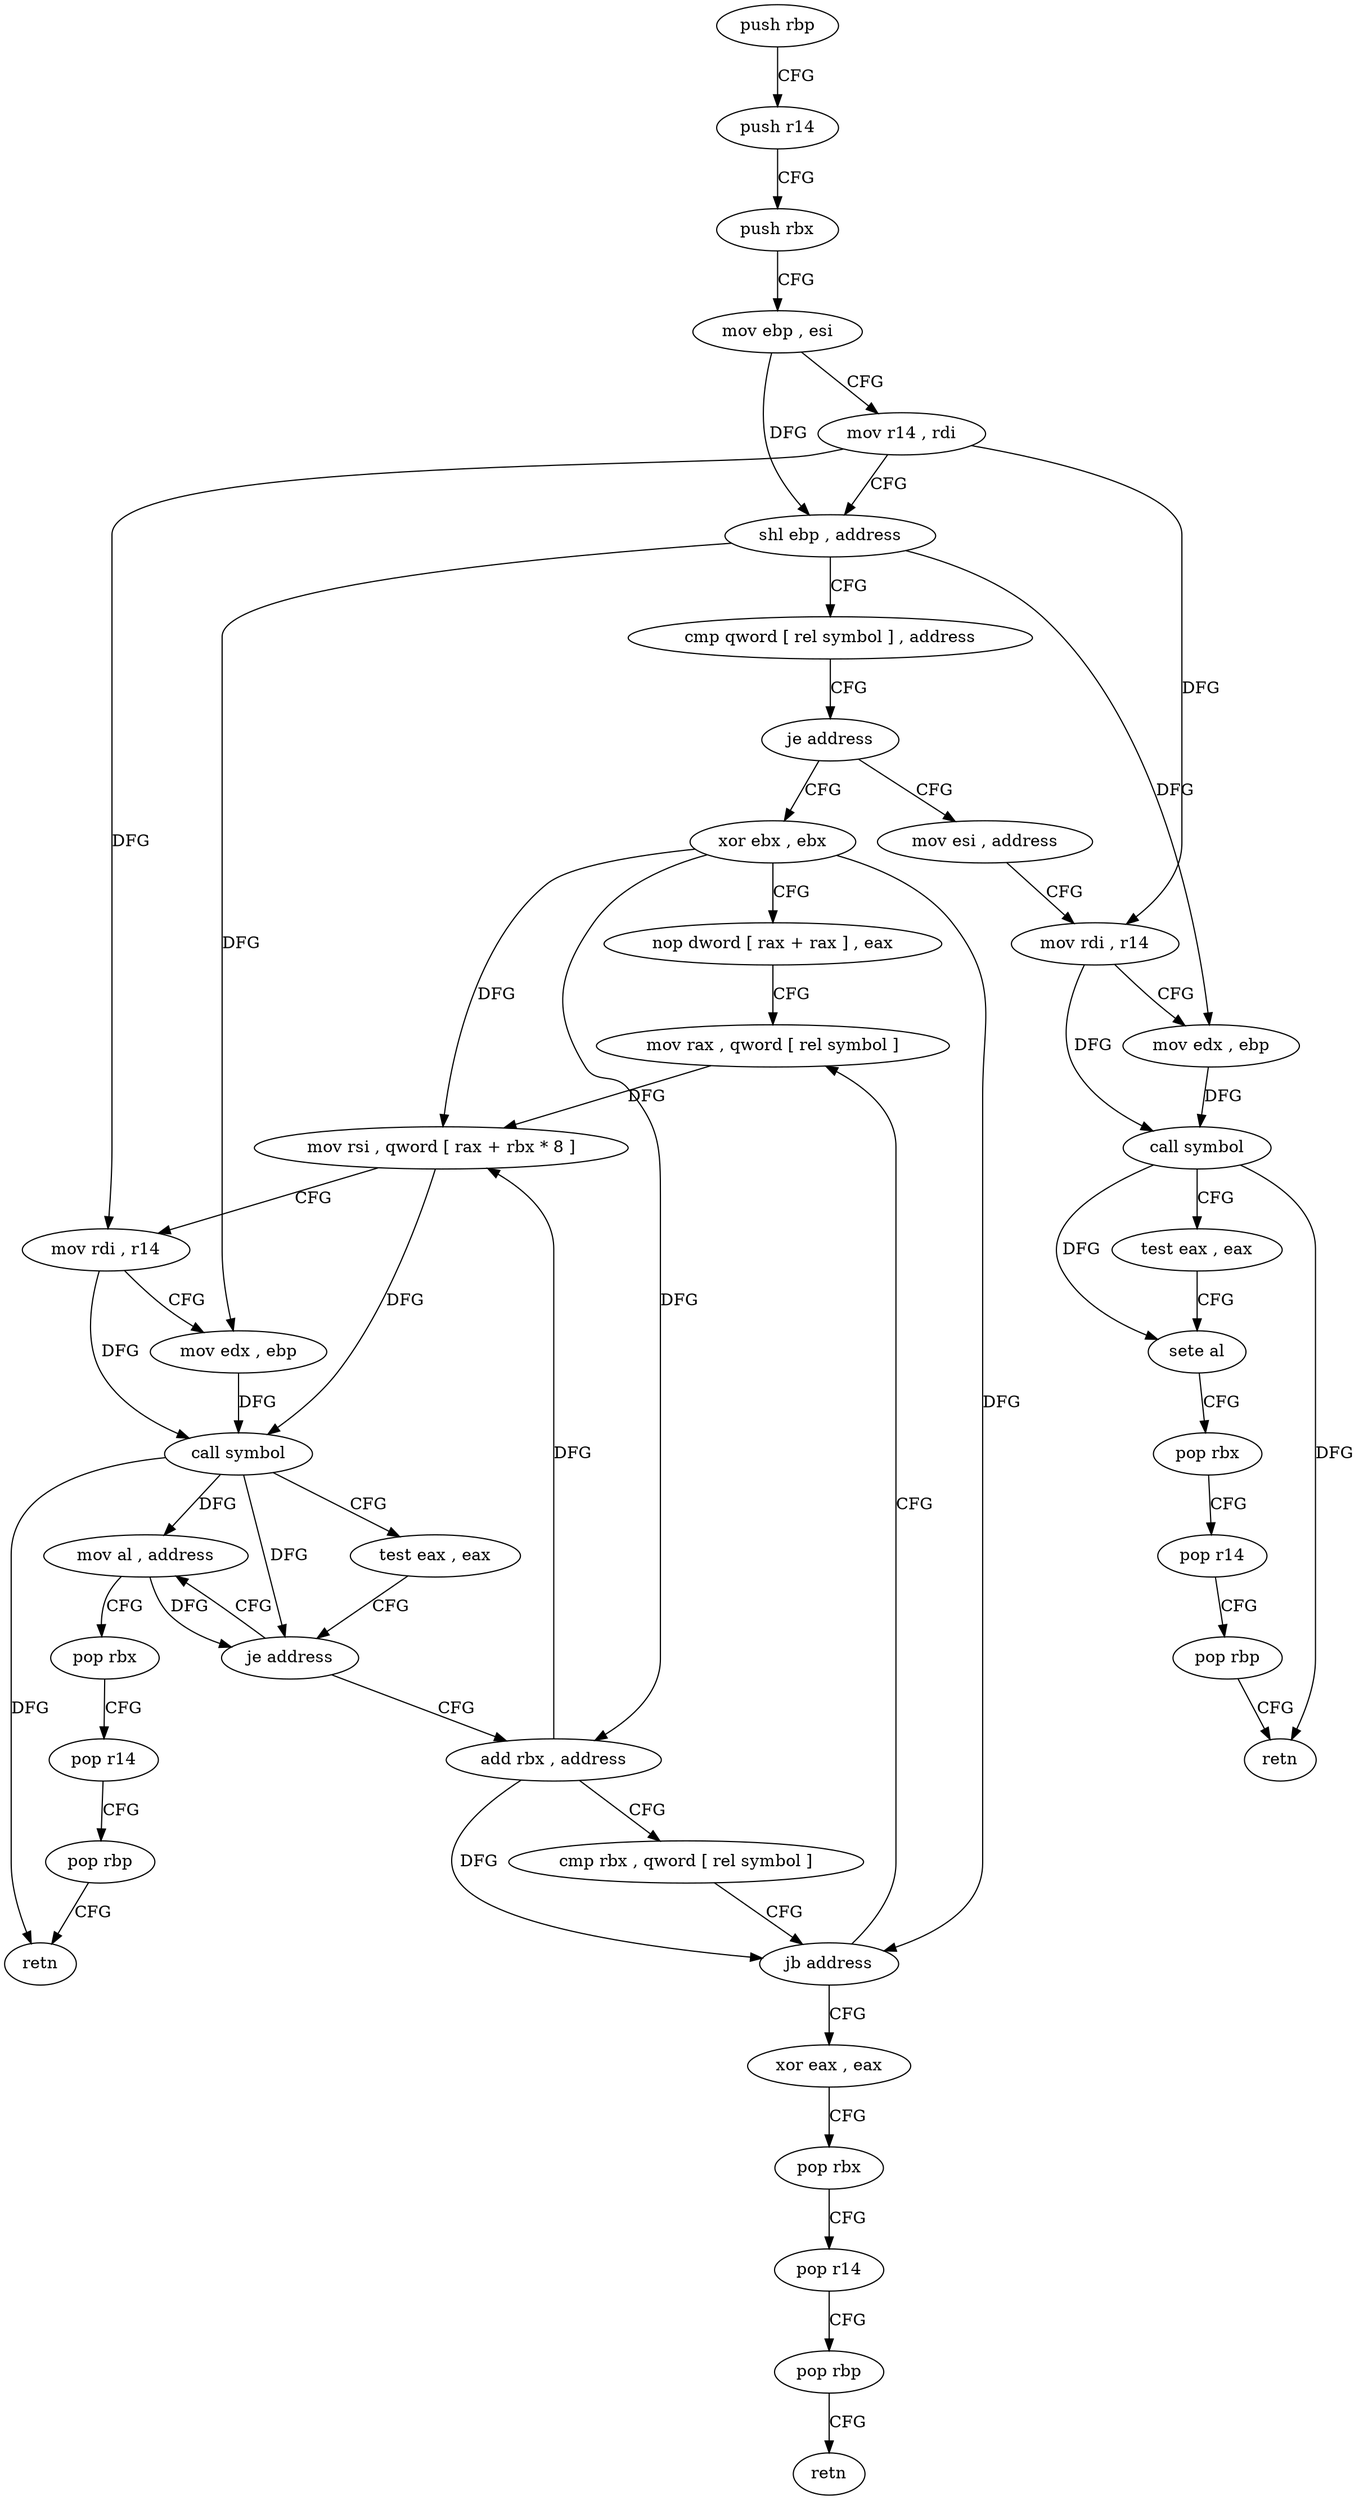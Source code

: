 digraph "func" {
"4218768" [label = "push rbp" ]
"4218769" [label = "push r14" ]
"4218771" [label = "push rbx" ]
"4218772" [label = "mov ebp , esi" ]
"4218774" [label = "mov r14 , rdi" ]
"4218777" [label = "shl ebp , address" ]
"4218780" [label = "cmp qword [ rel symbol ] , address" ]
"4218788" [label = "je address" ]
"4218845" [label = "mov esi , address" ]
"4218790" [label = "xor ebx , ebx" ]
"4218850" [label = "mov rdi , r14" ]
"4218853" [label = "mov edx , ebp" ]
"4218855" [label = "call symbol" ]
"4218860" [label = "test eax , eax" ]
"4218862" [label = "sete al" ]
"4218865" [label = "pop rbx" ]
"4218866" [label = "pop r14" ]
"4218868" [label = "pop rbp" ]
"4218869" [label = "retn" ]
"4218792" [label = "nop dword [ rax + rax ] , eax" ]
"4218800" [label = "mov rax , qword [ rel symbol ]" ]
"4218870" [label = "mov al , address" ]
"4218872" [label = "pop rbx" ]
"4218873" [label = "pop r14" ]
"4218875" [label = "pop rbp" ]
"4218876" [label = "retn" ]
"4218825" [label = "add rbx , address" ]
"4218829" [label = "cmp rbx , qword [ rel symbol ]" ]
"4218836" [label = "jb address" ]
"4218838" [label = "xor eax , eax" ]
"4218807" [label = "mov rsi , qword [ rax + rbx * 8 ]" ]
"4218811" [label = "mov rdi , r14" ]
"4218814" [label = "mov edx , ebp" ]
"4218816" [label = "call symbol" ]
"4218821" [label = "test eax , eax" ]
"4218823" [label = "je address" ]
"4218840" [label = "pop rbx" ]
"4218841" [label = "pop r14" ]
"4218843" [label = "pop rbp" ]
"4218844" [label = "retn" ]
"4218768" -> "4218769" [ label = "CFG" ]
"4218769" -> "4218771" [ label = "CFG" ]
"4218771" -> "4218772" [ label = "CFG" ]
"4218772" -> "4218774" [ label = "CFG" ]
"4218772" -> "4218777" [ label = "DFG" ]
"4218774" -> "4218777" [ label = "CFG" ]
"4218774" -> "4218850" [ label = "DFG" ]
"4218774" -> "4218811" [ label = "DFG" ]
"4218777" -> "4218780" [ label = "CFG" ]
"4218777" -> "4218853" [ label = "DFG" ]
"4218777" -> "4218814" [ label = "DFG" ]
"4218780" -> "4218788" [ label = "CFG" ]
"4218788" -> "4218845" [ label = "CFG" ]
"4218788" -> "4218790" [ label = "CFG" ]
"4218845" -> "4218850" [ label = "CFG" ]
"4218790" -> "4218792" [ label = "CFG" ]
"4218790" -> "4218807" [ label = "DFG" ]
"4218790" -> "4218825" [ label = "DFG" ]
"4218790" -> "4218836" [ label = "DFG" ]
"4218850" -> "4218853" [ label = "CFG" ]
"4218850" -> "4218855" [ label = "DFG" ]
"4218853" -> "4218855" [ label = "DFG" ]
"4218855" -> "4218860" [ label = "CFG" ]
"4218855" -> "4218862" [ label = "DFG" ]
"4218855" -> "4218869" [ label = "DFG" ]
"4218860" -> "4218862" [ label = "CFG" ]
"4218862" -> "4218865" [ label = "CFG" ]
"4218865" -> "4218866" [ label = "CFG" ]
"4218866" -> "4218868" [ label = "CFG" ]
"4218868" -> "4218869" [ label = "CFG" ]
"4218792" -> "4218800" [ label = "CFG" ]
"4218800" -> "4218807" [ label = "DFG" ]
"4218870" -> "4218872" [ label = "CFG" ]
"4218870" -> "4218823" [ label = "DFG" ]
"4218872" -> "4218873" [ label = "CFG" ]
"4218873" -> "4218875" [ label = "CFG" ]
"4218875" -> "4218876" [ label = "CFG" ]
"4218825" -> "4218829" [ label = "CFG" ]
"4218825" -> "4218807" [ label = "DFG" ]
"4218825" -> "4218836" [ label = "DFG" ]
"4218829" -> "4218836" [ label = "CFG" ]
"4218836" -> "4218800" [ label = "CFG" ]
"4218836" -> "4218838" [ label = "CFG" ]
"4218838" -> "4218840" [ label = "CFG" ]
"4218807" -> "4218811" [ label = "CFG" ]
"4218807" -> "4218816" [ label = "DFG" ]
"4218811" -> "4218814" [ label = "CFG" ]
"4218811" -> "4218816" [ label = "DFG" ]
"4218814" -> "4218816" [ label = "DFG" ]
"4218816" -> "4218821" [ label = "CFG" ]
"4218816" -> "4218823" [ label = "DFG" ]
"4218816" -> "4218870" [ label = "DFG" ]
"4218816" -> "4218876" [ label = "DFG" ]
"4218821" -> "4218823" [ label = "CFG" ]
"4218823" -> "4218870" [ label = "CFG" ]
"4218823" -> "4218825" [ label = "CFG" ]
"4218840" -> "4218841" [ label = "CFG" ]
"4218841" -> "4218843" [ label = "CFG" ]
"4218843" -> "4218844" [ label = "CFG" ]
}
